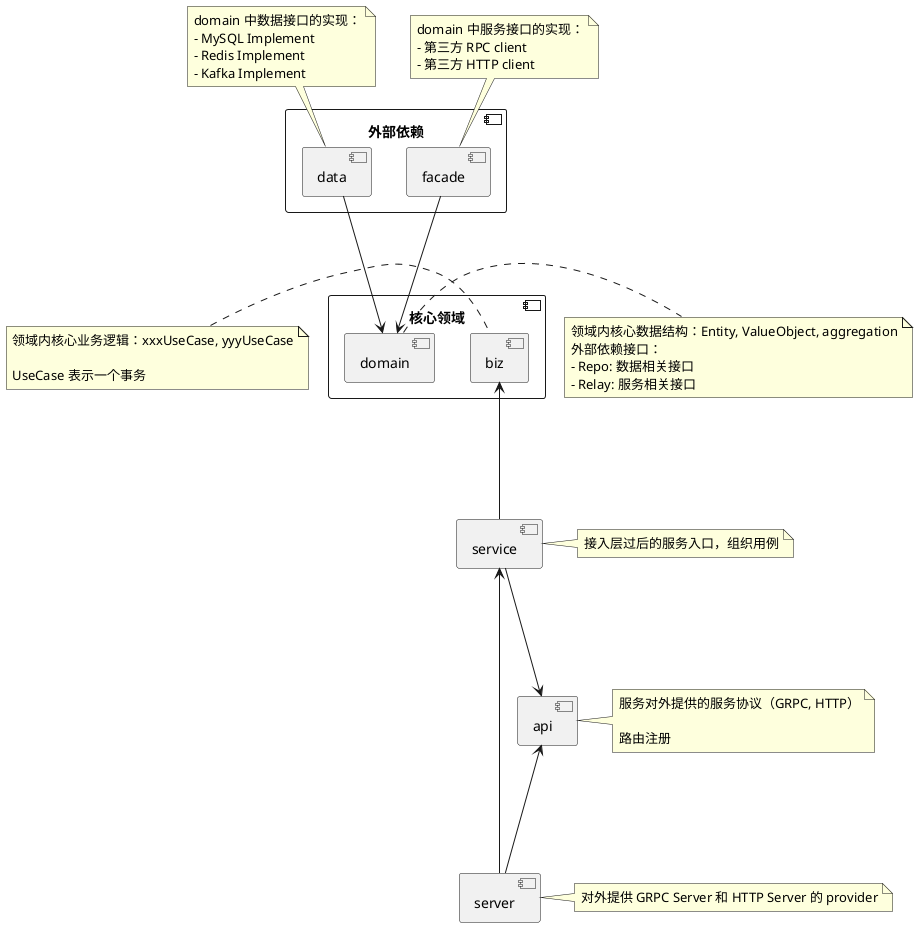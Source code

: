@startuml
'https://plantuml.com/component-diagram

component "核心领域" {
  [biz]
  [domain]

}

note left of [biz]
  领域内核心业务逻辑：xxxUseCase, yyyUseCase

  UseCase 表示一个事务
end note

note right of [domain]
    领域内核心数据结构：Entity, ValueObject, aggregation
    外部依赖接口：
    - Repo: 数据相关接口
    - Relay: 服务相关接口
end note

component "外部依赖" {
    [data]
    [facade]
}

note top of [data]
    domain 中数据接口的实现：
    - MySQL Implement
    - Redis Implement
    - Kafka Implement
end note

note top of [facade]
    domain 中服务接口的实现：
    - 第三方 RPC client
    - 第三方 HTTP client
end note


component service
note right of [service]
接入层过后的服务入口，组织用例
end note

component server
note right of [server]
    对外提供 GRPC Server 和 HTTP Server 的 provider
end note

component api
note right of [api]
    服务对外提供的服务协议（GRPC, HTTP）

    路由注册
end note

[data] ---> [domain]
[facade] ---> [domain]
[biz] <--- [service]
[api] <--- [server]
[service] ---> [api]
[service] <--- [server]


@enduml